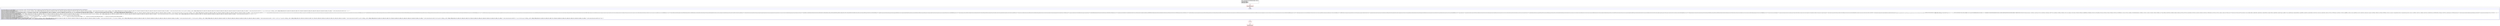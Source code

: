 digraph "CFG forandroidx.core.util.PatternsCompat.\<clinit\>()V" {
subgraph cluster_Region_1027893953 {
label = "R(1:1)";
node [shape=record,color=blue];
Node_6 [shape=record,label="{6\:\ 0x0001|java.util.regex.Pattern java.util.regex.Pattern r0 = java.util.regex.Pattern.compile(\"((25[0\-5]\|2[0\-4][0\-9]\|[0\-1][0\-9]\{2\}\|[1\-9][0\-9]\|[1\-9]).(25[0\-5]\|2[0\-4][0\-9]\|[0\-1][0\-9]\{2\}\|[1\-9][0\-9]\|[1\-9]\|0).(25[0\-5]\|2[0\-4][0\-9]\|[0\-1][0\-9]\{2\}\|[1\-9][0\-9]\|[1\-9]\|0).(25[0\-5]\|2[0\-4][0\-9]\|[0\-1][0\-9]\{2\}\|[1\-9][0\-9]\|[0\-9]))\")\landroidx.core.util.PatternsCompat.IP_ADDRESS = r0\ljava.util.regex.Pattern java.util.regex.Pattern r1 = java.util.regex.Pattern.compile(\"(([a\-zA\-Z0\-9[ \-ud7ff豈\-﷏ﷰ\-uffef𐀀\-u1fffd𠀀\-u2fffd𰀀\-u3fffdu40000\-u4fffdu50000\-u5fffdu60000\-u6fffdu70000\-u7fffdu80000\-u8fffdu90000\-u9fffdua0000\-uafffdub0000\-ubfffduc0000\-ucfffdud0000\-udfffdue1000\-uefffd&&[^ [u2000\-u200a]u2028u2029 u3000]]](?:[a\-zA\-Z0\-9[ \-ud7ff豈\-﷏ﷰ\-uffef𐀀\-u1fffd𠀀\-u2fffd𰀀\-u3fffdu40000\-u4fffdu50000\-u5fffdu60000\-u6fffdu70000\-u7fffdu80000\-u8fffdu90000\-u9fffdua0000\-uafffdub0000\-ubfffduc0000\-ucfffdud0000\-udfffdue1000\-uefffd&&[^ [u2000\-u200a]u2028u2029 u3000]]_\-]\{0,61\}[a\-zA\-Z0\-9[ \-ud7ff豈\-﷏ﷰ\-uffef𐀀\-u1fffd𠀀\-u2fffd𰀀\-u3fffdu40000\-u4fffdu50000\-u5fffdu60000\-u6fffdu70000\-u7fffdu80000\-u8fffdu90000\-u9fffdua0000\-uafffdub0000\-ubfffduc0000\-ucfffdud0000\-udfffdue1000\-uefffd&&[^ [u2000\-u200a]u2028u2029 u3000]]])\{0,1\}.)+(xn\-\-[w\-]\{0,58\}w\|[a\-zA\-Z[ \-ud7ff豈\-﷏ﷰ\-uffef𐀀\-u1fffd𠀀\-u2fffd𰀀\-u3fffdu40000\-u4fffdu50000\-u5fffdu60000\-u6fffdu70000\-u7fffdu80000\-u8fffdu90000\-u9fffdua0000\-uafffdub0000\-ubfffduc0000\-ucfffdud0000\-udfffdue1000\-uefffd&&[^ [u2000\-u200a]u2028u2029 u3000]]]\{2,63\})\|\" + r0 + \")\")\landroidx.core.util.PatternsCompat.DOMAIN_NAME = r1\landroidx.core.util.PatternsCompat.WEB_URL = java.util.regex.Pattern.compile(\"(((?:(?i:http\|https\|rtsp):\/\/(?:(?:[a\-zA\-Z0\-9$\-_.+!*'(),;?&=]\|(?:%[a\-fA\-F0\-9]\{2\}))\{1,64\}(?::(?:[a\-zA\-Z0\-9$\-_.+!*'(),;?&=]\|(?:%[a\-fA\-F0\-9]\{2\}))\{1,25\})?@)?)?(?:\" + r1 + \")(?:\" + androidx.core.util.PatternsCompat.PORT_NUMBER + \")?)(\" + androidx.core.util.PatternsCompat.PATH_AND_QUERY + \")?\" + androidx.core.util.PatternsCompat.WORD_BOUNDARY + \")\")\ljava.util.regex.Pattern java.util.regex.Pattern r3 = java.util.regex.Pattern.compile(\"(?:(?:(?:[a\-zA\-Z0\-9[ \-ud7ff豈\-﷏ﷰ\-uffef𐀀\-u1fffd𠀀\-u2fffd𰀀\-u3fffdu40000\-u4fffdu50000\-u5fffdu60000\-u6fffdu70000\-u7fffdu80000\-u8fffdu90000\-u9fffdua0000\-uafffdub0000\-ubfffduc0000\-ucfffdud0000\-udfffdue1000\-uefffd&&[^ [u2000\-u200a]u2028u2029 u3000]]](?:[a\-zA\-Z0\-9[ \-ud7ff豈\-﷏ﷰ\-uffef𐀀\-u1fffd𠀀\-u2fffd𰀀\-u3fffdu40000\-u4fffdu50000\-u5fffdu60000\-u6fffdu70000\-u7fffdu80000\-u8fffdu90000\-u9fffdua0000\-uafffdub0000\-ubfffduc0000\-ucfffdud0000\-udfffdue1000\-uefffd&&[^ [u2000\-u200a]u2028u2029 u3000]]_\-]\{0,61\}[a\-zA\-Z0\-9[ \-ud7ff豈\-﷏ﷰ\-uffef𐀀\-u1fffd𠀀\-u2fffd𰀀\-u3fffdu40000\-u4fffdu50000\-u5fffdu60000\-u6fffdu70000\-u7fffdu80000\-u8fffdu90000\-u9fffdua0000\-uafffdub0000\-ubfffduc0000\-ucfffdud0000\-udfffdue1000\-uefffd&&[^ [u2000\-u200a]u2028u2029 u3000]]])\{0,1\}.)+(?:(?:(?:aaa\|aarp\|abb\|abbott\|abogado\|academy\|accenture\|accountant\|accountants\|aco\|active\|actor\|ads\|adult\|aeg\|aero\|afl\|agency\|aig\|airforce\|airtel\|allfinanz\|alsace\|amica\|amsterdam\|android\|apartments\|app\|apple\|aquarelle\|aramco\|archi\|army\|arpa\|arte\|asia\|associates\|attorney\|auction\|audio\|auto\|autos\|axa\|azure\|a[cdefgilmoqrstuwxz])\|(?:band\|bank\|bar\|barcelona\|barclaycard\|barclays\|bargains\|bauhaus\|bayern\|bbc\|bbva\|bcn\|beats\|beer\|bentley\|berlin\|best\|bet\|bharti\|bible\|bid\|bike\|bing\|bingo\|bio\|biz\|black\|blackfriday\|bloomberg\|blue\|bms\|bmw\|bnl\|bnpparibas\|boats\|bom\|bond\|boo\|boots\|boutique\|bradesco\|bridgestone\|broadway\|broker\|brother\|brussels\|budapest\|build\|builders\|business\|buzz\|bzh\|b[abdefghijmnorstvwyz])\|(?:cab\|cafe\|cal\|camera\|camp\|cancerresearch\|canon\|capetown\|capital\|car\|caravan\|cards\|care\|career\|careers\|cars\|cartier\|casa\|cash\|casino\|cat\|catering\|cba\|cbn\|ceb\|center\|ceo\|cern\|cfa\|cfd\|chanel\|channel\|chat\|cheap\|chloe\|christmas\|chrome\|church\|cipriani\|cisco\|citic\|city\|cityeats\|claims\|cleaning\|click\|clinic\|clothing\|cloud\|club\|clubmed\|coach\|codes\|coffee\|college\|cologne\|com\|commbank\|community\|company\|computer\|comsec\|condos\|construction\|consulting\|contractors\|cooking\|cool\|coop\|corsica\|country\|coupons\|courses\|credit\|creditcard\|creditunion\|cricket\|crown\|crs\|cruises\|csc\|cuisinella\|cymru\|cyou\|c[acdfghiklmnoruvwxyz])\|(?:dabur\|dad\|dance\|date\|dating\|datsun\|day\|dclk\|deals\|degree\|delivery\|dell\|delta\|democrat\|dental\|dentist\|desi\|design\|dev\|diamonds\|diet\|digital\|direct\|directory\|discount\|dnp\|docs\|dog\|doha\|domains\|doosan\|download\|drive\|durban\|dvag\|d[ejkmoz])\|(?:earth\|eat\|edu\|education\|email\|emerck\|energy\|engineer\|engineering\|enterprises\|epson\|equipment\|erni\|esq\|estate\|eurovision\|eus\|events\|everbank\|exchange\|expert\|exposed\|express\|e[cegrstu])\|(?:fage\|fail\|fairwinds\|faith\|family\|fan\|fans\|farm\|fashion\|feedback\|ferrero\|film\|final\|finance\|financial\|firmdale\|fish\|fishing\|fit\|fitness\|flights\|florist\|flowers\|flsmidth\|fly\|foo\|football\|forex\|forsale\|forum\|foundation\|frl\|frogans\|fund\|furniture\|futbol\|fyi\|f[ijkmor])\|(?:gal\|gallery\|game\|garden\|gbiz\|gdn\|gea\|gent\|genting\|ggee\|gift\|gifts\|gives\|giving\|glass\|gle\|global\|globo\|gmail\|gmo\|gmx\|gold\|goldpoint\|golf\|goo\|goog\|google\|gop\|gov\|grainger\|graphics\|gratis\|green\|gripe\|group\|gucci\|guge\|guide\|guitars\|guru\|g[abdefghilmnpqrstuwy])\|(?:hamburg\|hangout\|haus\|healthcare\|help\|here\|hermes\|hiphop\|hitachi\|hiv\|hockey\|holdings\|holiday\|homedepot\|homes\|honda\|horse\|host\|hosting\|hoteles\|hotmail\|house\|how\|hsbc\|hyundai\|h[kmnrtu])\|(?:ibm\|icbc\|ice\|icu\|ifm\|iinet\|immo\|immobilien\|industries\|infiniti\|info\|ing\|ink\|institute\|insure\|int\|international\|investments\|ipiranga\|irish\|ist\|istanbul\|itau\|iwc\|i[delmnoqrst])\|(?:jaguar\|java\|jcb\|jetzt\|jewelry\|jlc\|jll\|jobs\|joburg\|jprs\|juegos\|j[emop])\|(?:kaufen\|kddi\|kia\|kim\|kinder\|kitchen\|kiwi\|koeln\|komatsu\|krd\|kred\|kyoto\|k[eghimnprwyz])\|(?:lacaixa\|lancaster\|land\|landrover\|lasalle\|lat\|latrobe\|law\|lawyer\|lds\|lease\|leclerc\|legal\|lexus\|lgbt\|liaison\|lidl\|life\|lifestyle\|lighting\|limited\|limo\|linde\|link\|live\|lixil\|loan\|loans\|lol\|london\|lotte\|lotto\|love\|ltd\|ltda\|lupin\|luxe\|luxury\|l[abcikrstuvy])\|(?:madrid\|maif\|maison\|man\|management\|mango\|market\|marketing\|markets\|marriott\|mba\|media\|meet\|melbourne\|meme\|memorial\|men\|menu\|meo\|miami\|microsoft\|mil\|mini\|mma\|mobi\|moda\|moe\|moi\|mom\|monash\|money\|montblanc\|mormon\|mortgage\|moscow\|motorcycles\|mov\|movie\|movistar\|mtn\|mtpc\|mtr\|museum\|mutuelle\|m[acdeghklmnopqrstuvwxyz])\|(?:nadex\|nagoya\|name\|navy\|nec\|net\|netbank\|network\|neustar\|new\|news\|nexus\|ngo\|nhk\|nico\|ninja\|nissan\|nokia\|nra\|nrw\|ntt\|nyc\|n[acefgilopruz])\|(?:obi\|office\|okinawa\|omega\|one\|ong\|onl\|online\|ooo\|oracle\|orange\|org\|organic\|osaka\|otsuka\|ovh\|om)\|(?:page\|panerai\|paris\|partners\|parts\|party\|pet\|pharmacy\|philips\|photo\|photography\|photos\|physio\|piaget\|pics\|pictet\|pictures\|ping\|pink\|pizza\|place\|play\|playstation\|plumbing\|plus\|pohl\|poker\|porn\|post\|praxi\|press\|pro\|prod\|productions\|prof\|properties\|property\|protection\|pub\|p[aefghklmnrstwy])\|(?:qpon\|quebec\|qa)\|(?:racing\|realtor\|realty\|recipes\|red\|redstone\|rehab\|reise\|reisen\|reit\|ren\|rent\|rentals\|repair\|report\|republican\|rest\|restaurant\|review\|reviews\|rich\|ricoh\|rio\|rip\|rocher\|rocks\|rodeo\|rsvp\|ruhr\|run\|rwe\|ryukyu\|r[eosuw])\|(?:saarland\|sakura\|sale\|samsung\|sandvik\|sandvikcoromant\|sanofi\|sap\|sapo\|sarl\|saxo\|sbs\|sca\|scb\|schmidt\|scholarships\|school\|schule\|schwarz\|science\|scor\|scot\|seat\|security\|seek\|sener\|services\|seven\|sew\|sex\|sexy\|shiksha\|shoes\|show\|shriram\|singles\|site\|ski\|sky\|skype\|sncf\|soccer\|social\|software\|sohu\|solar\|solutions\|sony\|soy\|space\|spiegel\|spreadbetting\|srl\|stada\|starhub\|statoil\|stc\|stcgroup\|stockholm\|studio\|study\|style\|sucks\|supplies\|supply\|support\|surf\|surgery\|suzuki\|swatch\|swiss\|sydney\|systems\|s[abcdeghijklmnortuvxyz])\|(?:tab\|taipei\|tatamotors\|tatar\|tattoo\|tax\|taxi\|team\|tech\|technology\|tel\|telefonica\|temasek\|tennis\|thd\|theater\|theatre\|tickets\|tienda\|tips\|tires\|tirol\|today\|tokyo\|tools\|top\|toray\|toshiba\|tours\|town\|toyota\|toys\|trade\|trading\|training\|travel\|trust\|tui\|t[cdfghjklmnortvwz])\|(?:ubs\|university\|uno\|uol\|u[agksyz])\|(?:vacations\|vana\|vegas\|ventures\|versicherung\|vet\|viajes\|video\|villas\|vin\|virgin\|vision\|vista\|vistaprint\|viva\|vlaanderen\|vodka\|vote\|voting\|voto\|voyage\|v[aceginu])\|(?:wales\|walter\|wang\|watch\|webcam\|website\|wed\|wedding\|weir\|whoswho\|wien\|wiki\|williamhill\|win\|windows\|wine\|wme\|work\|works\|world\|wtc\|wtf\|w[fs])\|(?:ελ\|бел\|дети\|ком\|мкд\|мон\|москва\|онлайн\|орг\|рус\|рф\|сайт\|срб\|укр\|қаз\|հայ\|קום\|ارامكو\|الاردن\|الجزائر\|السعودية\|المغرب\|امارات\|ایران\|بازار\|بھارت\|تونس\|سودان\|سورية\|شبكة\|عراق\|عمان\|فلسطين\|قطر\|كوم\|مصر\|مليسيا\|موقع\|कॉम\|नेट\|भारत\|संगठन\|ভারত\|ਭਾਰਤ\|ભારત\|இந்தியா\|இலங்கை\|சிங்கப்பூர்\|భారత్\|ලංකා\|คอม\|ไทย\|გე\|みんな\|グーグル\|コム\|世界\|中信\|中国\|中國\|中文网\|企业\|佛山\|信息\|健康\|八卦\|公司\|公益\|台湾\|台灣\|商城\|商店\|商标\|在线\|大拿\|娱乐\|工行\|广东\|慈善\|我爱你\|手机\|政务\|政府\|新加坡\|新闻\|时尚\|机构\|淡马锡\|游戏\|点看\|移动\|组织机构\|网址\|网店\|网络\|谷歌\|集团\|飞利浦\|餐厅\|香港\|닷넷\|닷컴\|삼성\|한국\|xbox\|xerox\|xin\|xn\-\-11b4c3d\|xn\-\-1qqw23a\|xn\-\-30rr7y\|xn\-\-3bst00m\|xn\-\-3ds443g\|xn\-\-3e0b707e\|xn\-\-3pxu8k\|xn\-\-42c2d9a\|xn\-\-45brj9c\|xn\-\-45q11c\|xn\-\-4gbrim\|xn\-\-55qw42g\|xn\-\-55qx5d\|xn\-\-6frz82g\|xn\-\-6qq986b3xl\|xn\-\-80adxhks\|xn\-\-80ao21a\|xn\-\-80asehdb\|xn\-\-80aswg\|xn\-\-90a3ac\|xn\-\-90ais\|xn\-\-9dbq2a\|xn\-\-9et52u\|xn\-\-b4w605ferd\|xn\-\-c1avg\|xn\-\-c2br7g\|xn\-\-cg4bki\|xn\-\-clchc0ea0b2g2a9gcd\|xn\-\-czr694b\|xn\-\-czrs0t\|xn\-\-czru2d\|xn\-\-d1acj3b\|xn\-\-d1alf\|xn\-\-efvy88h\|xn\-\-estv75g\|xn\-\-fhbei\|xn\-\-fiq228c5hs\|xn\-\-fiq64b\|xn\-\-fiqs8s\|xn\-\-fiqz9s\|xn\-\-fjq720a\|xn\-\-flw351e\|xn\-\-fpcrj9c3d\|xn\-\-fzc2c9e2c\|xn\-\-gecrj9c\|xn\-\-h2brj9c\|xn\-\-hxt814e\|xn\-\-i1b6b1a6a2e\|xn\-\-imr513n\|xn\-\-io0a7i\|xn\-\-j1aef\|xn\-\-j1amh\|xn\-\-j6w193g\|xn\-\-kcrx77d1x4a\|xn\-\-kprw13d\|xn\-\-kpry57d\|xn\-\-kput3i\|xn\-\-l1acc\|xn\-\-lgbbat1ad8j\|xn\-\-mgb9awbf\|xn\-\-mgba3a3ejt\|xn\-\-mgba3a4f16a\|xn\-\-mgbaam7a8h\|xn\-\-mgbab2bd\|xn\-\-mgbayh7gpa\|xn\-\-mgbbh1a71e\|xn\-\-mgbc0a9azcg\|xn\-\-mgberp4a5d4ar\|xn\-\-mgbpl2fh\|xn\-\-mgbtx2b\|xn\-\-mgbx4cd0ab\|xn\-\-mk1bu44c\|xn\-\-mxtq1m\|xn\-\-ngbc5azd\|xn\-\-node\|xn\-\-nqv7f\|xn\-\-nqv7fs00ema\|xn\-\-nyqy26a\|xn\-\-o3cw4h\|xn\-\-ogbpf8fl\|xn\-\-p1acf\|xn\-\-p1ai\|xn\-\-pgbs0dh\|xn\-\-pssy2u\|xn\-\-q9jyb4c\|xn\-\-qcka1pmc\|xn\-\-qxam\|xn\-\-rhqv96g\|xn\-\-s9brj9c\|xn\-\-ses554g\|xn\-\-t60b56a\|xn\-\-tckwe\|xn\-\-unup4y\|xn\-\-vermgensberater\-ctb\|xn\-\-vermgensberatung\-pwb\|xn\-\-vhquv\|xn\-\-vuq861b\|xn\-\-wgbh1c\|xn\-\-wgbl6a\|xn\-\-xhq521b\|xn\-\-xkc2al3hye2a\|xn\-\-xkc2dl3a5ee0h\|xn\-\-y9a3aq\|xn\-\-yfro4i67o\|xn\-\-ygbi2ammx\|xn\-\-zfr164b\|xperia\|xxx\|xyz)\|(?:yachts\|yamaxun\|yandex\|yodobashi\|yoga\|yokohama\|youtube\|y[et])\|(?:zara\|zip\|zone\|zuerich\|z[amw]))\|xn\-\-[w\-]\{0,58\}w))\|\" + r0 + \")\")\landroidx.core.util.PatternsCompat.STRICT_DOMAIN_NAME = r3\ljava.lang.String java.lang.String r0 = \"(?:(?:[a\-zA\-Z0\-9[ \-ud7ff豈\-﷏ﷰ\-uffef𐀀\-u1fffd𠀀\-u2fffd𰀀\-u3fffdu40000\-u4fffdu50000\-u5fffdu60000\-u6fffdu70000\-u7fffdu80000\-u8fffdu90000\-u9fffdua0000\-uafffdub0000\-ubfffduc0000\-ucfffdud0000\-udfffdue1000\-uefffd&&[^ [u2000\-u200a]u2028u2029 u3000]]](?:[a\-zA\-Z0\-9[ \-ud7ff豈\-﷏ﷰ\-uffef𐀀\-u1fffd𠀀\-u2fffd𰀀\-u3fffdu40000\-u4fffdu50000\-u5fffdu60000\-u6fffdu70000\-u7fffdu80000\-u8fffdu90000\-u9fffdua0000\-uafffdub0000\-ubfffduc0000\-ucfffdud0000\-udfffdue1000\-uefffd&&[^ [u2000\-u200a]u2028u2029 u3000]]_\-]\{0,61\}[a\-zA\-Z0\-9[ \-ud7ff豈\-﷏ﷰ\-uffef𐀀\-u1fffd𠀀\-u2fffd𰀀\-u3fffdu40000\-u4fffdu50000\-u5fffdu60000\-u6fffdu70000\-u7fffdu80000\-u8fffdu90000\-u9fffdua0000\-uafffdub0000\-ubfffduc0000\-ucfffdud0000\-udfffdue1000\-uefffd&&[^ [u2000\-u200a]u2028u2029 u3000]]])\{0,1\}(?:.(?=S))?)+\|\" + r0 + \")\"\landroidx.core.util.PatternsCompat.RELAXED_DOMAIN_NAME = r0\ljava.lang.String java.lang.String r3 = \"((?:b\|$\|^)(?\<!:\/\/)((?:\" + r3 + \")(?:\" + androidx.core.util.PatternsCompat.PORT_NUMBER + \")?)(?:\" + androidx.core.util.PatternsCompat.PATH_AND_QUERY + \")?\" + androidx.core.util.PatternsCompat.WORD_BOUNDARY + \")\"\landroidx.core.util.PatternsCompat.WEB_URL_WITHOUT_PROTOCOL = r3\ljava.lang.String java.lang.String r0 = \"((?:b\|$\|^)(?:(?:(?i:http\|https\|rtsp):\/\/(?:(?:[a\-zA\-Z0\-9$\-_.+!*'(),;?&=]\|(?:%[a\-fA\-F0\-9]\{2\}))\{1,64\}(?::(?:[a\-zA\-Z0\-9$\-_.+!*'(),;?&=]\|(?:%[a\-fA\-F0\-9]\{2\}))\{1,25\})?@)?)(?:\" + r0 + \")?(?:\" + androidx.core.util.PatternsCompat.PORT_NUMBER + \")?)(?:\" + androidx.core.util.PatternsCompat.PATH_AND_QUERY + \")?\" + androidx.core.util.PatternsCompat.WORD_BOUNDARY + \")\"\landroidx.core.util.PatternsCompat.WEB_URL_WITH_PROTOCOL = r0\landroidx.core.util.PatternsCompat.AUTOLINK_WEB_URL = java.util.regex.Pattern.compile(\"(\" + r0 + \"\|\" + r3 + \")\")\landroidx.core.util.PatternsCompat.AUTOLINK_EMAIL_ADDRESS = java.util.regex.Pattern.compile(\"((?:b\|$\|^)(?:[a\-zA\-Z0\-9[ \-ud7ff豈\-﷏ﷰ\-uffef𐀀\-u1fffd𠀀\-u2fffd𰀀\-u3fffdu40000\-u4fffdu50000\-u5fffdu60000\-u6fffdu70000\-u7fffdu80000\-u8fffdu90000\-u9fffdua0000\-uafffdub0000\-ubfffduc0000\-ucfffdud0000\-udfffdue1000\-uefffd&&[^ [u2000\-u200a]u2028u2029 u3000]]+\-_%'](?:[a\-zA\-Z0\-9[ \-ud7ff豈\-﷏ﷰ\-uffef𐀀\-u1fffd𠀀\-u2fffd𰀀\-u3fffdu40000\-u4fffdu50000\-u5fffdu60000\-u6fffdu70000\-u7fffdu80000\-u8fffdu90000\-u9fffdua0000\-uafffdub0000\-ubfffduc0000\-ucfffdud0000\-udfffdue1000\-uefffd&&[^ [u2000\-u200a]u2028u2029 u3000]]+\-_%'.]\{0,62\}[a\-zA\-Z0\-9[ \-ud7ff豈\-﷏ﷰ\-uffef𐀀\-u1fffd𠀀\-u2fffd𰀀\-u3fffdu40000\-u4fffdu50000\-u5fffdu60000\-u6fffdu70000\-u7fffdu80000\-u8fffdu90000\-u9fffdua0000\-uafffdub0000\-ubfffduc0000\-ucfffdud0000\-udfffdue1000\-uefffd&&[^ [u2000\-u200a]u2028u2029 u3000]]+\-_%'])?@(?=.\{1,255\}(?:s\|$\|^))([a\-zA\-Z0\-9[ \-ud7ff豈\-﷏ﷰ\-uffef𐀀\-u1fffd𠀀\-u2fffd𰀀\-u3fffdu40000\-u4fffdu50000\-u5fffdu60000\-u6fffdu70000\-u7fffdu80000\-u8fffdu90000\-u9fffdua0000\-uafffdub0000\-ubfffduc0000\-ucfffdud0000\-udfffdue1000\-uefffd&&[^ [u2000\-u200a]u2028u2029 u3000]]](?:[a\-zA\-Z0\-9[ \-ud7ff豈\-﷏ﷰ\-uffef𐀀\-u1fffd𠀀\-u2fffd𰀀\-u3fffdu40000\-u4fffdu50000\-u5fffdu60000\-u6fffdu70000\-u7fffdu80000\-u8fffdu90000\-u9fffdua0000\-uafffdub0000\-ubfffduc0000\-ucfffdud0000\-udfffdue1000\-uefffd&&[^ [u2000\-u200a]u2028u2029 u3000]]_\-]\{0,61\}[a\-zA\-Z0\-9[ \-ud7ff豈\-﷏ﷰ\-uffef𐀀\-u1fffd𠀀\-u2fffd𰀀\-u3fffdu40000\-u4fffdu50000\-u5fffdu60000\-u6fffdu70000\-u7fffdu80000\-u8fffdu90000\-u9fffdua0000\-uafffdub0000\-ubfffduc0000\-ucfffdud0000\-udfffdue1000\-uefffd&&[^ [u2000\-u200a]u2028u2029 u3000]]])\{0,1\}.)+(xn\-\-[w\-]\{0,58\}w\|[a\-zA\-Z[ \-ud7ff豈\-﷏ﷰ\-uffef𐀀\-u1fffd𠀀\-u2fffd𰀀\-u3fffdu40000\-u4fffdu50000\-u5fffdu60000\-u6fffdu70000\-u7fffdu80000\-u8fffdu90000\-u9fffdua0000\-uafffdub0000\-ubfffduc0000\-ucfffdud0000\-udfffdue1000\-uefffd&&[^ [u2000\-u200a]u2028u2029 u3000]]]\{2,63\}))(?:b\|$\|^))\")\landroidx.core.util.PatternsCompat.EMAIL_ADDRESS = java.util.regex.Pattern.compile(\"[a\-zA\-Z0\-9+._%\-+]\{1,256\}@[a\-zA\-Z0\-9][a\-zA\-Z0\-9\-]\{0,64\}(.[a\-zA\-Z0\-9][a\-zA\-Z0\-9\-]\{0,25\})+\")\l}"];
}
Node_4 [shape=record,color=red,label="{4\:\ ?|MTH_ENTER_BLOCK\l}"];
Node_7 [shape=record,color=red,label="{7\:\ 0x0114}"];
Node_5 [shape=record,color=red,label="{5\:\ ?|MTH_EXIT_BLOCK\l}"];
MethodNode[shape=record,label="{static void androidx.core.util.PatternsCompat.\<clinit\>()  | USE_LINES_HINTS\lINLINE_NOT_NEEDED\lTYPE_VARS: EMPTY\l}"];
MethodNode -> Node_4;Node_6 -> Node_7;
Node_4 -> Node_6;
Node_7 -> Node_5;
}


